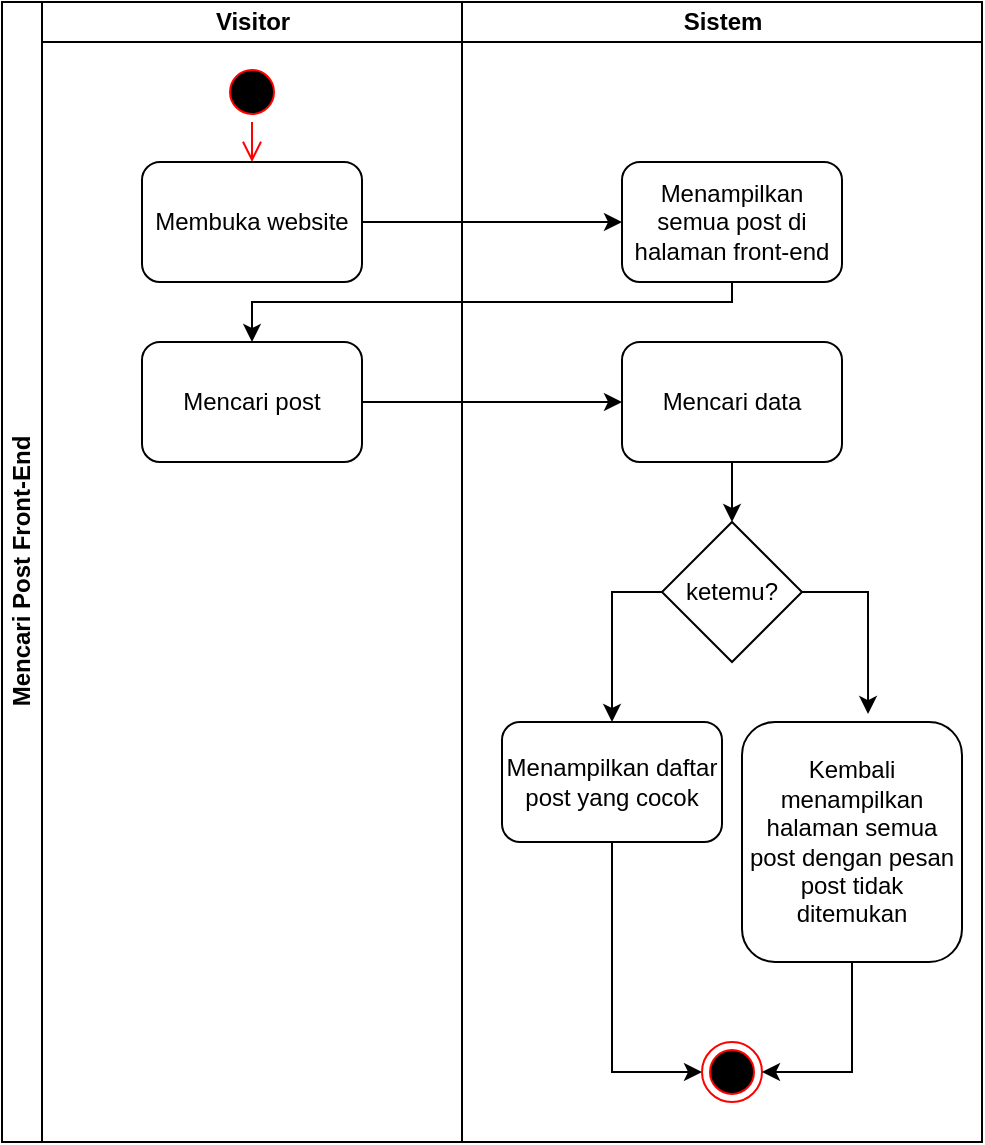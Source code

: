 <mxfile version="13.6.2" type="device"><diagram id="nlexBUHtMggSTYWMlpdU" name="Page-1"><mxGraphModel dx="942" dy="642" grid="1" gridSize="10" guides="1" tooltips="1" connect="1" arrows="1" fold="1" page="1" pageScale="1" pageWidth="850" pageHeight="1100" math="0" shadow="0"><root><mxCell id="0"/><mxCell id="1" parent="0"/><mxCell id="ygd9KGttUMs2LBzjjRTP-2" value="Mencari Post Front-End" style="swimlane;html=1;childLayout=stackLayout;resizeParent=1;resizeParentMax=0;startSize=20;horizontal=0;horizontalStack=1;" parent="1" vertex="1"><mxGeometry x="230" y="90" width="490" height="570" as="geometry"/></mxCell><mxCell id="ygd9KGttUMs2LBzjjRTP-3" value="Visitor" style="swimlane;html=1;startSize=20;" parent="ygd9KGttUMs2LBzjjRTP-2" vertex="1"><mxGeometry x="20" width="210" height="570" as="geometry"/></mxCell><mxCell id="ygd9KGttUMs2LBzjjRTP-7" value="" style="edgeStyle=orthogonalEdgeStyle;html=1;verticalAlign=bottom;endArrow=open;endSize=8;strokeColor=#ff0000;" parent="ygd9KGttUMs2LBzjjRTP-3" source="ygd9KGttUMs2LBzjjRTP-6" edge="1"><mxGeometry relative="1" as="geometry"><mxPoint x="105" y="80" as="targetPoint"/></mxGeometry></mxCell><mxCell id="PntOVypFCj4f3NmsMv1b-6" value="Mencari post" style="rounded=1;whiteSpace=wrap;html=1;" vertex="1" parent="ygd9KGttUMs2LBzjjRTP-3"><mxGeometry x="50" y="170" width="110" height="60" as="geometry"/></mxCell><mxCell id="ygd9KGttUMs2LBzjjRTP-9" value="Membuka website" style="rounded=1;whiteSpace=wrap;html=1;" parent="ygd9KGttUMs2LBzjjRTP-3" vertex="1"><mxGeometry x="50" y="80" width="110" height="60" as="geometry"/></mxCell><mxCell id="ygd9KGttUMs2LBzjjRTP-6" value="" style="ellipse;html=1;shape=startState;fillColor=#000000;strokeColor=#ff0000;" parent="ygd9KGttUMs2LBzjjRTP-3" vertex="1"><mxGeometry x="90" y="30" width="30" height="30" as="geometry"/></mxCell><mxCell id="ygd9KGttUMs2LBzjjRTP-4" value="Sistem" style="swimlane;html=1;startSize=20;" parent="ygd9KGttUMs2LBzjjRTP-2" vertex="1"><mxGeometry x="230" width="260" height="570" as="geometry"/></mxCell><mxCell id="PntOVypFCj4f3NmsMv1b-21" style="edgeStyle=orthogonalEdgeStyle;rounded=0;orthogonalLoop=1;jettySize=auto;html=1;entryX=0;entryY=0.5;entryDx=0;entryDy=0;" edge="1" parent="ygd9KGttUMs2LBzjjRTP-4" source="PntOVypFCj4f3NmsMv1b-16" target="PntOVypFCj4f3NmsMv1b-5"><mxGeometry relative="1" as="geometry"/></mxCell><mxCell id="PntOVypFCj4f3NmsMv1b-16" value="Menampilkan daftar post yang cocok" style="rounded=1;whiteSpace=wrap;html=1;" vertex="1" parent="ygd9KGttUMs2LBzjjRTP-4"><mxGeometry x="20" y="360" width="110" height="60" as="geometry"/></mxCell><mxCell id="PntOVypFCj4f3NmsMv1b-18" style="edgeStyle=orthogonalEdgeStyle;rounded=0;orthogonalLoop=1;jettySize=auto;html=1;entryX=0.5;entryY=0;entryDx=0;entryDy=0;exitX=0;exitY=0.5;exitDx=0;exitDy=0;" edge="1" parent="ygd9KGttUMs2LBzjjRTP-4" source="PntOVypFCj4f3NmsMv1b-15" target="PntOVypFCj4f3NmsMv1b-16"><mxGeometry relative="1" as="geometry"/></mxCell><mxCell id="PntOVypFCj4f3NmsMv1b-19" style="edgeStyle=orthogonalEdgeStyle;rounded=0;orthogonalLoop=1;jettySize=auto;html=1;entryX=0.573;entryY=-0.033;entryDx=0;entryDy=0;entryPerimeter=0;exitX=1;exitY=0.5;exitDx=0;exitDy=0;" edge="1" parent="ygd9KGttUMs2LBzjjRTP-4" source="PntOVypFCj4f3NmsMv1b-15" target="PntOVypFCj4f3NmsMv1b-17"><mxGeometry relative="1" as="geometry"/></mxCell><mxCell id="PntOVypFCj4f3NmsMv1b-5" value="" style="ellipse;html=1;shape=endState;fillColor=#000000;strokeColor=#ff0000;" vertex="1" parent="ygd9KGttUMs2LBzjjRTP-4"><mxGeometry x="120" y="520" width="30" height="30" as="geometry"/></mxCell><mxCell id="PntOVypFCj4f3NmsMv1b-15" value="ketemu?" style="rhombus;whiteSpace=wrap;html=1;" vertex="1" parent="ygd9KGttUMs2LBzjjRTP-4"><mxGeometry x="100" y="260" width="70" height="70" as="geometry"/></mxCell><mxCell id="PntOVypFCj4f3NmsMv1b-20" style="edgeStyle=orthogonalEdgeStyle;rounded=0;orthogonalLoop=1;jettySize=auto;html=1;" edge="1" parent="ygd9KGttUMs2LBzjjRTP-4" source="PntOVypFCj4f3NmsMv1b-7" target="PntOVypFCj4f3NmsMv1b-15"><mxGeometry relative="1" as="geometry"/></mxCell><mxCell id="PntOVypFCj4f3NmsMv1b-7" value="Mencari data" style="rounded=1;whiteSpace=wrap;html=1;" vertex="1" parent="ygd9KGttUMs2LBzjjRTP-4"><mxGeometry x="80" y="170" width="110" height="60" as="geometry"/></mxCell><mxCell id="ygd9KGttUMs2LBzjjRTP-15" value="Menampilkan semua post di halaman front-end" style="rounded=1;whiteSpace=wrap;html=1;" parent="ygd9KGttUMs2LBzjjRTP-4" vertex="1"><mxGeometry x="80" y="80" width="110" height="60" as="geometry"/></mxCell><mxCell id="PntOVypFCj4f3NmsMv1b-22" style="edgeStyle=orthogonalEdgeStyle;rounded=0;orthogonalLoop=1;jettySize=auto;html=1;entryX=1;entryY=0.5;entryDx=0;entryDy=0;" edge="1" parent="ygd9KGttUMs2LBzjjRTP-4" source="PntOVypFCj4f3NmsMv1b-17" target="PntOVypFCj4f3NmsMv1b-5"><mxGeometry relative="1" as="geometry"/></mxCell><mxCell id="PntOVypFCj4f3NmsMv1b-17" value="Kembali menampilkan halaman semua post dengan pesan post tidak ditemukan" style="rounded=1;whiteSpace=wrap;html=1;" vertex="1" parent="ygd9KGttUMs2LBzjjRTP-4"><mxGeometry x="140" y="360" width="110" height="120" as="geometry"/></mxCell><mxCell id="ygd9KGttUMs2LBzjjRTP-20" style="edgeStyle=orthogonalEdgeStyle;rounded=0;orthogonalLoop=1;jettySize=auto;html=1;" parent="ygd9KGttUMs2LBzjjRTP-2" source="ygd9KGttUMs2LBzjjRTP-9" target="ygd9KGttUMs2LBzjjRTP-15" edge="1"><mxGeometry relative="1" as="geometry"/></mxCell><mxCell id="PntOVypFCj4f3NmsMv1b-10" style="edgeStyle=orthogonalEdgeStyle;rounded=0;orthogonalLoop=1;jettySize=auto;html=1;entryX=0.5;entryY=0;entryDx=0;entryDy=0;exitX=0.5;exitY=1;exitDx=0;exitDy=0;" edge="1" parent="ygd9KGttUMs2LBzjjRTP-2" source="ygd9KGttUMs2LBzjjRTP-15" target="PntOVypFCj4f3NmsMv1b-6"><mxGeometry relative="1" as="geometry"><Array as="points"><mxPoint x="365" y="150"/><mxPoint x="125" y="150"/></Array></mxGeometry></mxCell><mxCell id="PntOVypFCj4f3NmsMv1b-11" style="edgeStyle=orthogonalEdgeStyle;rounded=0;orthogonalLoop=1;jettySize=auto;html=1;entryX=0;entryY=0.5;entryDx=0;entryDy=0;" edge="1" parent="ygd9KGttUMs2LBzjjRTP-2" source="PntOVypFCj4f3NmsMv1b-6" target="PntOVypFCj4f3NmsMv1b-7"><mxGeometry relative="1" as="geometry"/></mxCell></root></mxGraphModel></diagram></mxfile>